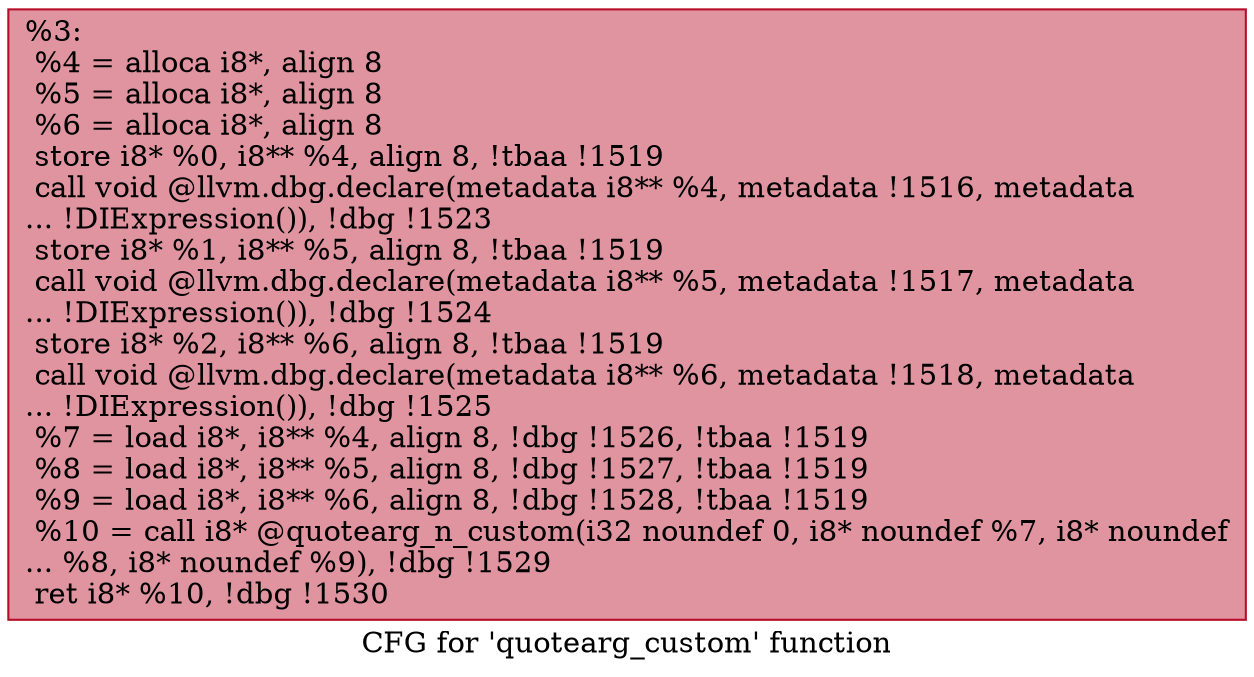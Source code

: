 digraph "CFG for 'quotearg_custom' function" {
	label="CFG for 'quotearg_custom' function";

	Node0x27d75b0 [shape=record,color="#b70d28ff", style=filled, fillcolor="#b70d2870",label="{%3:\l  %4 = alloca i8*, align 8\l  %5 = alloca i8*, align 8\l  %6 = alloca i8*, align 8\l  store i8* %0, i8** %4, align 8, !tbaa !1519\l  call void @llvm.dbg.declare(metadata i8** %4, metadata !1516, metadata\l... !DIExpression()), !dbg !1523\l  store i8* %1, i8** %5, align 8, !tbaa !1519\l  call void @llvm.dbg.declare(metadata i8** %5, metadata !1517, metadata\l... !DIExpression()), !dbg !1524\l  store i8* %2, i8** %6, align 8, !tbaa !1519\l  call void @llvm.dbg.declare(metadata i8** %6, metadata !1518, metadata\l... !DIExpression()), !dbg !1525\l  %7 = load i8*, i8** %4, align 8, !dbg !1526, !tbaa !1519\l  %8 = load i8*, i8** %5, align 8, !dbg !1527, !tbaa !1519\l  %9 = load i8*, i8** %6, align 8, !dbg !1528, !tbaa !1519\l  %10 = call i8* @quotearg_n_custom(i32 noundef 0, i8* noundef %7, i8* noundef\l... %8, i8* noundef %9), !dbg !1529\l  ret i8* %10, !dbg !1530\l}"];
}
